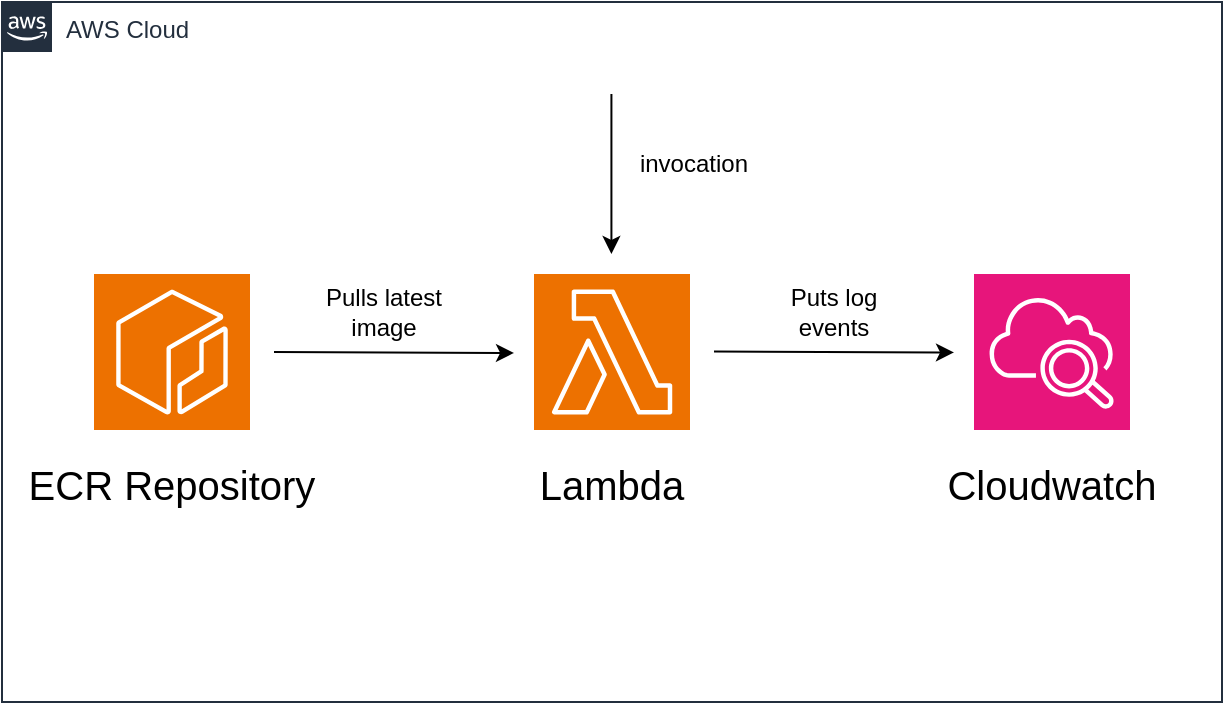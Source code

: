 <mxfile version="23.1.6" type="device">
  <diagram name="Page-1" id="z6MlrTnO1uHHdYoNLohP">
    <mxGraphModel dx="819" dy="453" grid="1" gridSize="10" guides="1" tooltips="1" connect="1" arrows="1" fold="1" page="1" pageScale="1" pageWidth="850" pageHeight="1100" math="0" shadow="0">
      <root>
        <mxCell id="0" />
        <mxCell id="1" parent="0" />
        <mxCell id="5XbrsSFNruDuMF39BsKj-1" value="AWS Cloud" style="points=[[0,0],[0.25,0],[0.5,0],[0.75,0],[1,0],[1,0.25],[1,0.5],[1,0.75],[1,1],[0.75,1],[0.5,1],[0.25,1],[0,1],[0,0.75],[0,0.5],[0,0.25]];outlineConnect=0;gradientColor=none;html=1;whiteSpace=wrap;fontSize=12;fontStyle=0;container=0;pointerEvents=0;collapsible=0;recursiveResize=0;shape=mxgraph.aws4.group;grIcon=mxgraph.aws4.group_aws_cloud_alt;strokeColor=#232F3E;fillColor=none;verticalAlign=top;align=left;spacingLeft=30;fontColor=#232F3E;dashed=0;" parent="1" vertex="1">
          <mxGeometry x="44" y="184" width="610" height="350" as="geometry" />
        </mxCell>
        <mxCell id="7VSfqjxM2VctQeidwvQ3-4" style="edgeStyle=orthogonalEdgeStyle;rounded=0;orthogonalLoop=1;jettySize=auto;html=1;" parent="1" edge="1">
          <mxGeometry relative="1" as="geometry">
            <mxPoint x="180" y="359" as="sourcePoint" />
            <mxPoint x="300" y="359.48" as="targetPoint" />
            <Array as="points">
              <mxPoint x="180" y="360" />
            </Array>
          </mxGeometry>
        </mxCell>
        <mxCell id="7VSfqjxM2VctQeidwvQ3-5" value="Pulls latest image" style="text;html=1;align=center;verticalAlign=middle;whiteSpace=wrap;rounded=0;container=0;" parent="1" vertex="1">
          <mxGeometry x="190" y="324" width="90" height="30" as="geometry" />
        </mxCell>
        <mxCell id="7VSfqjxM2VctQeidwvQ3-7" value="Puts log events" style="text;html=1;align=center;verticalAlign=middle;whiteSpace=wrap;rounded=0;container=0;" parent="1" vertex="1">
          <mxGeometry x="430" y="324" width="60" height="30" as="geometry" />
        </mxCell>
        <mxCell id="7VSfqjxM2VctQeidwvQ3-9" value="Lambda" style="text;html=1;align=center;verticalAlign=middle;whiteSpace=wrap;rounded=0;fontSize=20;container=0;" parent="1" vertex="1">
          <mxGeometry x="294" y="410" width="110" height="30" as="geometry" />
        </mxCell>
        <mxCell id="7VSfqjxM2VctQeidwvQ3-10" value="Cloudwatch" style="text;html=1;align=center;verticalAlign=middle;whiteSpace=wrap;rounded=0;fontSize=20;container=0;" parent="1" vertex="1">
          <mxGeometry x="514" y="410" width="110" height="30" as="geometry" />
        </mxCell>
        <mxCell id="7VSfqjxM2VctQeidwvQ3-11" style="edgeStyle=orthogonalEdgeStyle;rounded=0;orthogonalLoop=1;jettySize=auto;html=1;startArrow=none;startFill=0;endArrow=classic;endFill=1;" parent="1" edge="1">
          <mxGeometry relative="1" as="geometry">
            <mxPoint x="400" y="358.76" as="sourcePoint" />
            <mxPoint x="520" y="359.24" as="targetPoint" />
            <Array as="points">
              <mxPoint x="400" y="359.76" />
            </Array>
          </mxGeometry>
        </mxCell>
        <mxCell id="waU-er1XK3HUR5QqYbRZ-1" value="" style="sketch=0;points=[[0,0,0],[0.25,0,0],[0.5,0,0],[0.75,0,0],[1,0,0],[0,1,0],[0.25,1,0],[0.5,1,0],[0.75,1,0],[1,1,0],[0,0.25,0],[0,0.5,0],[0,0.75,0],[1,0.25,0],[1,0.5,0],[1,0.75,0]];outlineConnect=0;fontColor=#232F3E;fillColor=#ED7100;strokeColor=#ffffff;dashed=0;verticalLabelPosition=bottom;verticalAlign=top;align=center;html=1;fontSize=12;fontStyle=0;aspect=fixed;shape=mxgraph.aws4.resourceIcon;resIcon=mxgraph.aws4.ecr;container=0;" vertex="1" parent="1">
          <mxGeometry x="90" y="320" width="78" height="78" as="geometry" />
        </mxCell>
        <mxCell id="waU-er1XK3HUR5QqYbRZ-2" value="" style="sketch=0;points=[[0,0,0],[0.25,0,0],[0.5,0,0],[0.75,0,0],[1,0,0],[0,1,0],[0.25,1,0],[0.5,1,0],[0.75,1,0],[1,1,0],[0,0.25,0],[0,0.5,0],[0,0.75,0],[1,0.25,0],[1,0.5,0],[1,0.75,0]];outlineConnect=0;fontColor=#232F3E;fillColor=#ED7100;strokeColor=#ffffff;dashed=0;verticalLabelPosition=bottom;verticalAlign=top;align=center;html=1;fontSize=12;fontStyle=0;aspect=fixed;shape=mxgraph.aws4.resourceIcon;resIcon=mxgraph.aws4.lambda;container=0;" vertex="1" parent="1">
          <mxGeometry x="310" y="320" width="78" height="78" as="geometry" />
        </mxCell>
        <mxCell id="waU-er1XK3HUR5QqYbRZ-3" value="" style="sketch=0;points=[[0,0,0],[0.25,0,0],[0.5,0,0],[0.75,0,0],[1,0,0],[0,1,0],[0.25,1,0],[0.5,1,0],[0.75,1,0],[1,1,0],[0,0.25,0],[0,0.5,0],[0,0.75,0],[1,0.25,0],[1,0.5,0],[1,0.75,0]];points=[[0,0,0],[0.25,0,0],[0.5,0,0],[0.75,0,0],[1,0,0],[0,1,0],[0.25,1,0],[0.5,1,0],[0.75,1,0],[1,1,0],[0,0.25,0],[0,0.5,0],[0,0.75,0],[1,0.25,0],[1,0.5,0],[1,0.75,0]];outlineConnect=0;fontColor=#232F3E;fillColor=#E7157B;strokeColor=#ffffff;dashed=0;verticalLabelPosition=bottom;verticalAlign=top;align=center;html=1;fontSize=12;fontStyle=0;aspect=fixed;shape=mxgraph.aws4.resourceIcon;resIcon=mxgraph.aws4.cloudwatch_2;container=0;" vertex="1" parent="1">
          <mxGeometry x="530" y="320" width="78" height="78" as="geometry" />
        </mxCell>
        <mxCell id="7VSfqjxM2VctQeidwvQ3-8" value="ECR Repository" style="text;html=1;align=center;verticalAlign=middle;whiteSpace=wrap;rounded=0;fontSize=20;container=0;" parent="1" vertex="1">
          <mxGeometry x="54" y="410" width="150" height="30" as="geometry" />
        </mxCell>
        <mxCell id="waU-er1XK3HUR5QqYbRZ-5" value="" style="endArrow=classic;html=1;rounded=0;" edge="1" parent="1">
          <mxGeometry width="50" height="50" relative="1" as="geometry">
            <mxPoint x="348.71" y="230" as="sourcePoint" />
            <mxPoint x="348.71" y="310" as="targetPoint" />
          </mxGeometry>
        </mxCell>
        <mxCell id="waU-er1XK3HUR5QqYbRZ-6" value="invocation" style="text;html=1;align=center;verticalAlign=middle;whiteSpace=wrap;rounded=0;" vertex="1" parent="1">
          <mxGeometry x="360" y="250" width="60" height="30" as="geometry" />
        </mxCell>
      </root>
    </mxGraphModel>
  </diagram>
</mxfile>
